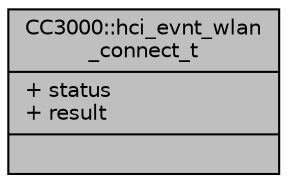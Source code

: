digraph "CC3000::hci_evnt_wlan_connect_t"
{
  edge [fontname="Helvetica",fontsize="10",labelfontname="Helvetica",labelfontsize="10"];
  node [fontname="Helvetica",fontsize="10",shape=record];
  Node1 [label="{CC3000::hci_evnt_wlan\l_connect_t\n|+ status\l+ result\l|}",height=0.2,width=0.4,color="black", fillcolor="grey75", style="filled", fontcolor="black"];
}

